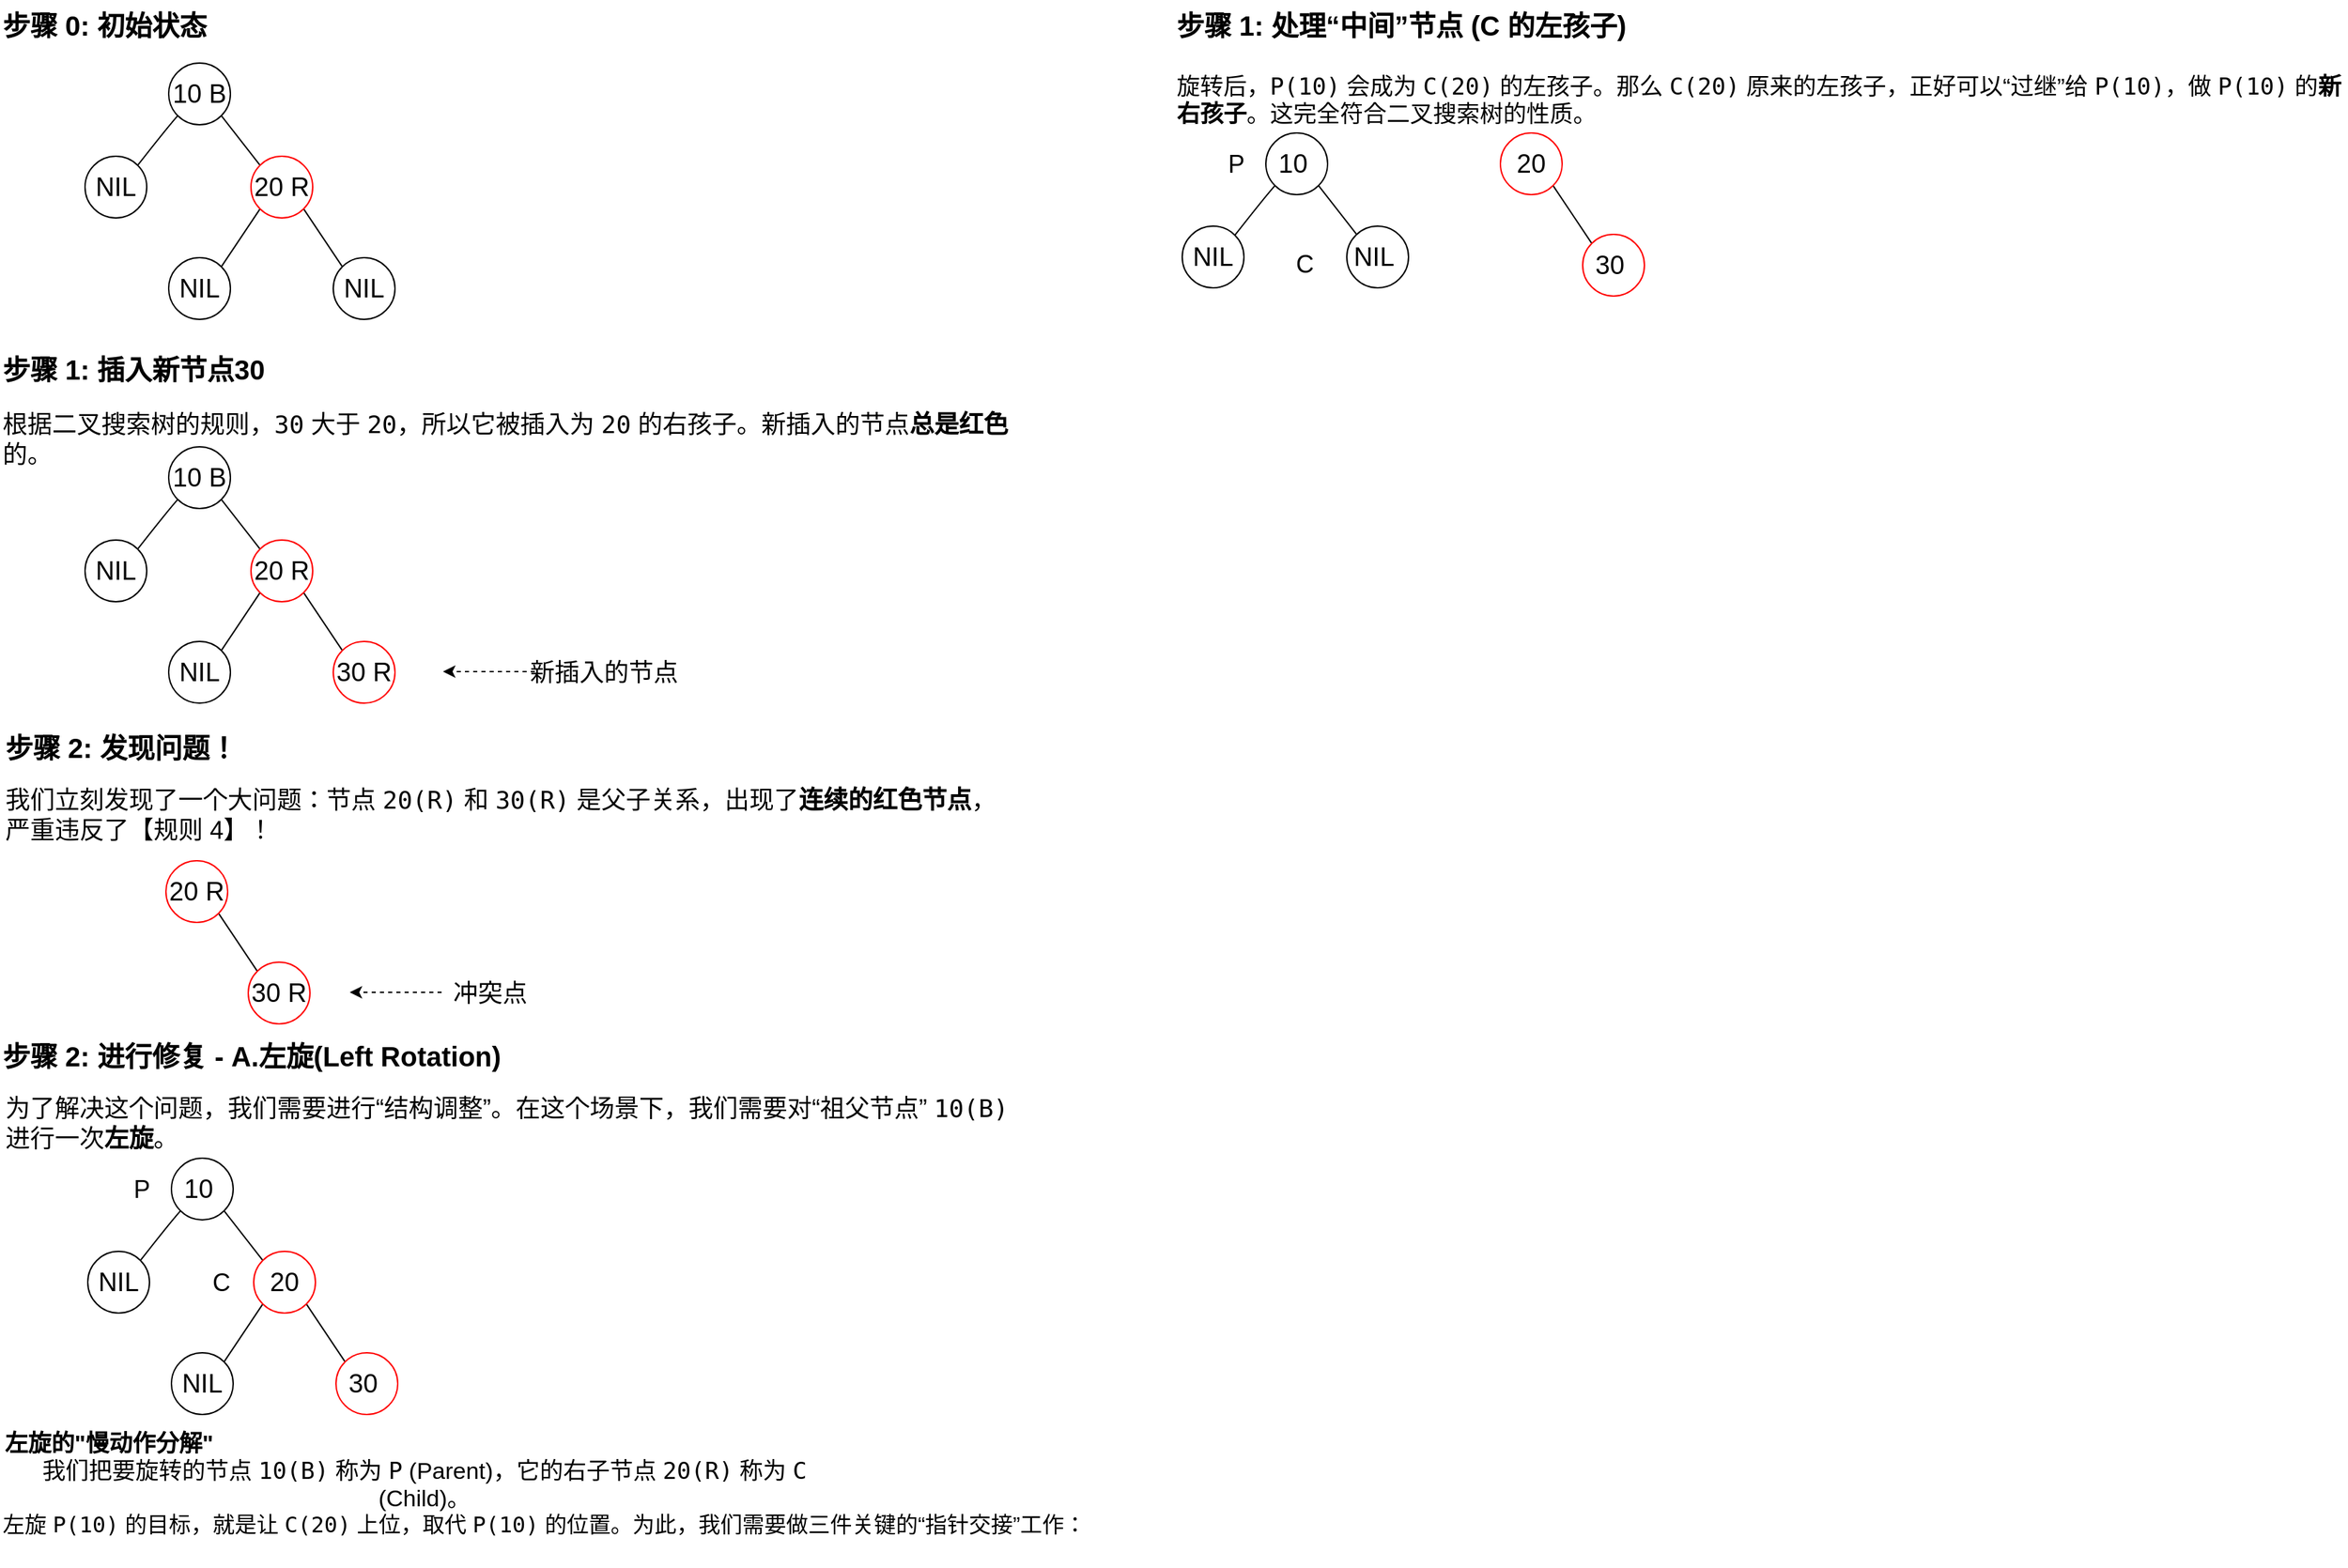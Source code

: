 <mxfile version="28.2.0">
  <diagram name="Page-1" id="nHJEmuUAwTtRUE0Qn9wt">
    <mxGraphModel dx="1536" dy="1067" grid="0" gridSize="10" guides="1" tooltips="1" connect="1" arrows="1" fold="1" page="0" pageScale="1" pageWidth="1920" pageHeight="1200" math="0" shadow="0">
      <root>
        <mxCell id="0" />
        <mxCell id="1" parent="0" />
        <mxCell id="6BaBqDEFsrnQINso-Ywb-1" style="rounded=0;orthogonalLoop=1;jettySize=auto;html=1;exitX=0;exitY=1;exitDx=0;exitDy=0;entryX=1;entryY=0;entryDx=0;entryDy=0;curved=1;strokeColor=default;fillColor=default;endArrow=none;endFill=0;" parent="1" source="6BaBqDEFsrnQINso-Ywb-3" target="6BaBqDEFsrnQINso-Ywb-4" edge="1">
          <mxGeometry relative="1" as="geometry">
            <Array as="points">
              <mxPoint x="196" y="144" />
            </Array>
          </mxGeometry>
        </mxCell>
        <mxCell id="6BaBqDEFsrnQINso-Ywb-2" style="rounded=0;orthogonalLoop=1;jettySize=auto;html=1;exitX=1;exitY=1;exitDx=0;exitDy=0;entryX=0;entryY=0;entryDx=0;entryDy=0;endArrow=none;endFill=0;" parent="1" source="6BaBqDEFsrnQINso-Ywb-3" target="6BaBqDEFsrnQINso-Ywb-5" edge="1">
          <mxGeometry relative="1" as="geometry" />
        </mxCell>
        <mxCell id="6BaBqDEFsrnQINso-Ywb-3" value="10 B" style="ellipse;whiteSpace=wrap;html=1;aspect=fixed;fontSize=19;" parent="1" vertex="1">
          <mxGeometry x="197" y="97" width="45" height="45" as="geometry" />
        </mxCell>
        <mxCell id="6BaBqDEFsrnQINso-Ywb-4" value="NIL" style="ellipse;whiteSpace=wrap;html=1;aspect=fixed;fontSize=19;strokeColor=light-dark(#000000,#EDEDED);" parent="1" vertex="1">
          <mxGeometry x="136" y="165" width="45" height="45" as="geometry" />
        </mxCell>
        <mxCell id="6BaBqDEFsrnQINso-Ywb-9" style="rounded=0;orthogonalLoop=1;jettySize=auto;html=1;exitX=0;exitY=1;exitDx=0;exitDy=0;entryX=1;entryY=0;entryDx=0;entryDy=0;endArrow=none;endFill=0;" parent="1" source="6BaBqDEFsrnQINso-Ywb-5" target="6BaBqDEFsrnQINso-Ywb-8" edge="1">
          <mxGeometry relative="1" as="geometry" />
        </mxCell>
        <mxCell id="6BaBqDEFsrnQINso-Ywb-10" style="rounded=0;orthogonalLoop=1;jettySize=auto;html=1;exitX=1;exitY=1;exitDx=0;exitDy=0;entryX=0;entryY=0;entryDx=0;entryDy=0;endArrow=none;endFill=0;" parent="1" source="6BaBqDEFsrnQINso-Ywb-5" target="6BaBqDEFsrnQINso-Ywb-7" edge="1">
          <mxGeometry relative="1" as="geometry" />
        </mxCell>
        <mxCell id="6BaBqDEFsrnQINso-Ywb-5" value="20 R" style="ellipse;whiteSpace=wrap;html=1;aspect=fixed;fontSize=19;strokeColor=light-dark(#ff0000, #ededed);" parent="1" vertex="1">
          <mxGeometry x="257" y="165" width="45" height="45" as="geometry" />
        </mxCell>
        <mxCell id="6BaBqDEFsrnQINso-Ywb-6" value="步骤 0: 初始状态" style="text;whiteSpace=wrap;html=1;fontSize=20;fontStyle=1" parent="1" vertex="1">
          <mxGeometry x="74" y="51" width="244" height="36" as="geometry" />
        </mxCell>
        <mxCell id="6BaBqDEFsrnQINso-Ywb-7" value="NIL" style="ellipse;whiteSpace=wrap;html=1;aspect=fixed;fontSize=19;strokeColor=light-dark(#000000,#EDEDED);" parent="1" vertex="1">
          <mxGeometry x="317" y="239" width="45" height="45" as="geometry" />
        </mxCell>
        <mxCell id="6BaBqDEFsrnQINso-Ywb-8" value="NIL" style="ellipse;whiteSpace=wrap;html=1;aspect=fixed;fontSize=19;strokeColor=light-dark(#000000,#EDEDED);" parent="1" vertex="1">
          <mxGeometry x="197" y="239" width="45" height="45" as="geometry" />
        </mxCell>
        <mxCell id="6BaBqDEFsrnQINso-Ywb-11" value="步骤 1: 插入新节点30" style="text;whiteSpace=wrap;html=1;fontSize=20;fontStyle=1" parent="1" vertex="1">
          <mxGeometry x="74" y="302" width="244" height="36" as="geometry" />
        </mxCell>
        <mxCell id="6BaBqDEFsrnQINso-Ywb-13" value="根据二叉搜索树的规则，&lt;code&gt;30&lt;/code&gt; 大于 &lt;code&gt;20&lt;/code&gt;，所以它被插入为 &lt;code&gt;20&lt;/code&gt; 的右孩子。新插入的节点&lt;b&gt;总是红色&lt;/b&gt;的。" style="text;whiteSpace=wrap;html=1;fontSize=18;" parent="1" vertex="1">
          <mxGeometry x="74" y="343" width="766" height="36" as="geometry" />
        </mxCell>
        <mxCell id="6BaBqDEFsrnQINso-Ywb-15" style="rounded=0;orthogonalLoop=1;jettySize=auto;html=1;exitX=0;exitY=1;exitDx=0;exitDy=0;entryX=1;entryY=0;entryDx=0;entryDy=0;curved=1;strokeColor=default;fillColor=default;endArrow=none;endFill=0;" parent="1" source="6BaBqDEFsrnQINso-Ywb-17" target="6BaBqDEFsrnQINso-Ywb-18" edge="1">
          <mxGeometry relative="1" as="geometry">
            <Array as="points">
              <mxPoint x="196" y="424" />
            </Array>
          </mxGeometry>
        </mxCell>
        <mxCell id="6BaBqDEFsrnQINso-Ywb-16" style="rounded=0;orthogonalLoop=1;jettySize=auto;html=1;exitX=1;exitY=1;exitDx=0;exitDy=0;entryX=0;entryY=0;entryDx=0;entryDy=0;endArrow=none;endFill=0;" parent="1" source="6BaBqDEFsrnQINso-Ywb-17" target="6BaBqDEFsrnQINso-Ywb-21" edge="1">
          <mxGeometry relative="1" as="geometry" />
        </mxCell>
        <mxCell id="6BaBqDEFsrnQINso-Ywb-17" value="10 B" style="ellipse;whiteSpace=wrap;html=1;aspect=fixed;fontSize=19;" parent="1" vertex="1">
          <mxGeometry x="197" y="377" width="45" height="45" as="geometry" />
        </mxCell>
        <mxCell id="6BaBqDEFsrnQINso-Ywb-18" value="NIL" style="ellipse;whiteSpace=wrap;html=1;aspect=fixed;fontSize=19;strokeColor=light-dark(#000000,#EDEDED);" parent="1" vertex="1">
          <mxGeometry x="136" y="445" width="45" height="45" as="geometry" />
        </mxCell>
        <mxCell id="6BaBqDEFsrnQINso-Ywb-19" style="rounded=0;orthogonalLoop=1;jettySize=auto;html=1;exitX=0;exitY=1;exitDx=0;exitDy=0;entryX=1;entryY=0;entryDx=0;entryDy=0;endArrow=none;endFill=0;" parent="1" source="6BaBqDEFsrnQINso-Ywb-21" target="6BaBqDEFsrnQINso-Ywb-23" edge="1">
          <mxGeometry relative="1" as="geometry" />
        </mxCell>
        <mxCell id="6BaBqDEFsrnQINso-Ywb-20" style="rounded=0;orthogonalLoop=1;jettySize=auto;html=1;exitX=1;exitY=1;exitDx=0;exitDy=0;entryX=0;entryY=0;entryDx=0;entryDy=0;endArrow=none;endFill=0;" parent="1" source="6BaBqDEFsrnQINso-Ywb-21" target="6BaBqDEFsrnQINso-Ywb-22" edge="1">
          <mxGeometry relative="1" as="geometry" />
        </mxCell>
        <mxCell id="6BaBqDEFsrnQINso-Ywb-21" value="20 R" style="ellipse;whiteSpace=wrap;html=1;aspect=fixed;fontSize=19;strokeColor=light-dark(#ff0000, #ededed);" parent="1" vertex="1">
          <mxGeometry x="257" y="445" width="45" height="45" as="geometry" />
        </mxCell>
        <mxCell id="6BaBqDEFsrnQINso-Ywb-22" value="30 R" style="ellipse;whiteSpace=wrap;html=1;aspect=fixed;fontSize=19;strokeColor=light-dark(#ff0000, #EDEDED);" parent="1" vertex="1">
          <mxGeometry x="317" y="519" width="45" height="45" as="geometry" />
        </mxCell>
        <mxCell id="6BaBqDEFsrnQINso-Ywb-23" value="NIL" style="ellipse;whiteSpace=wrap;html=1;aspect=fixed;fontSize=19;strokeColor=light-dark(#000000,#EDEDED);" parent="1" vertex="1">
          <mxGeometry x="197" y="519" width="45" height="45" as="geometry" />
        </mxCell>
        <mxCell id="6BaBqDEFsrnQINso-Ywb-24" value="新插入的节点" style="text;html=1;align=center;verticalAlign=middle;whiteSpace=wrap;rounded=0;fontSize=18;" parent="1" vertex="1">
          <mxGeometry x="454" y="526.5" width="121" height="30" as="geometry" />
        </mxCell>
        <mxCell id="6BaBqDEFsrnQINso-Ywb-25" value="" style="endArrow=classic;html=1;rounded=0;dashed=1;" parent="1" edge="1">
          <mxGeometry width="50" height="50" relative="1" as="geometry">
            <mxPoint x="464" y="541" as="sourcePoint" />
            <mxPoint x="397" y="541" as="targetPoint" />
          </mxGeometry>
        </mxCell>
        <mxCell id="6BaBqDEFsrnQINso-Ywb-26" value="步骤 2: 发现问题！" style="text;whiteSpace=wrap;html=1;fontSize=20;fontStyle=1" parent="1" vertex="1">
          <mxGeometry x="76" y="578" width="190" height="36" as="geometry" />
        </mxCell>
        <mxCell id="6BaBqDEFsrnQINso-Ywb-27" value="我们立刻发现了一个大问题：节点 &lt;code&gt;20(R)&lt;/code&gt; 和 &lt;code&gt;30(R)&lt;/code&gt; 是父子关系，出现了&lt;b&gt;连续的红色节点&lt;/b&gt;，严重违反了【规则 4】！" style="text;whiteSpace=wrap;html=1;fontSize=18;" parent="1" vertex="1">
          <mxGeometry x="76" y="617" width="741" height="51" as="geometry" />
        </mxCell>
        <mxCell id="6BaBqDEFsrnQINso-Ywb-28" style="rounded=0;orthogonalLoop=1;jettySize=auto;html=1;exitX=1;exitY=1;exitDx=0;exitDy=0;entryX=0;entryY=0;entryDx=0;entryDy=0;endArrow=none;endFill=0;" parent="1" source="6BaBqDEFsrnQINso-Ywb-29" target="6BaBqDEFsrnQINso-Ywb-30" edge="1">
          <mxGeometry relative="1" as="geometry" />
        </mxCell>
        <mxCell id="6BaBqDEFsrnQINso-Ywb-29" value="20 R" style="ellipse;whiteSpace=wrap;html=1;aspect=fixed;fontSize=19;strokeColor=light-dark(#ff0000, #ededed);" parent="1" vertex="1">
          <mxGeometry x="195" y="679" width="45" height="45" as="geometry" />
        </mxCell>
        <mxCell id="6BaBqDEFsrnQINso-Ywb-30" value="30 R" style="ellipse;whiteSpace=wrap;html=1;aspect=fixed;fontSize=19;strokeColor=light-dark(#ff0000, #EDEDED);" parent="1" vertex="1">
          <mxGeometry x="255" y="753" width="45" height="45" as="geometry" />
        </mxCell>
        <mxCell id="6BaBqDEFsrnQINso-Ywb-31" value="冲突点" style="text;html=1;align=center;verticalAlign=middle;whiteSpace=wrap;rounded=0;fontSize=18;" parent="1" vertex="1">
          <mxGeometry x="386" y="760.5" width="91" height="30" as="geometry" />
        </mxCell>
        <mxCell id="6BaBqDEFsrnQINso-Ywb-32" value="" style="endArrow=classic;html=1;rounded=0;dashed=1;" parent="1" edge="1">
          <mxGeometry width="50" height="50" relative="1" as="geometry">
            <mxPoint x="396" y="775" as="sourcePoint" />
            <mxPoint x="329" y="775" as="targetPoint" />
          </mxGeometry>
        </mxCell>
        <mxCell id="6BaBqDEFsrnQINso-Ywb-33" value="步骤 2: 进行修复 - A.左旋(Left Rotation)" style="text;whiteSpace=wrap;html=1;fontSize=20;fontStyle=1" parent="1" vertex="1">
          <mxGeometry x="74" y="803" width="436" height="36" as="geometry" />
        </mxCell>
        <mxCell id="6BaBqDEFsrnQINso-Ywb-34" value="为了解决这个问题，我们需要进行“结构调整”。在这个场景下，我们需要对“祖父节点” &lt;code&gt;10(B)&lt;/code&gt; 进行一次&lt;b&gt;左旋&lt;/b&gt;。" style="text;whiteSpace=wrap;html=1;fontSize=18;" parent="1" vertex="1">
          <mxGeometry x="76" y="842" width="747" height="51" as="geometry" />
        </mxCell>
        <mxCell id="gFN2gHEbL0fVCTJnLRh3-1" style="rounded=0;orthogonalLoop=1;jettySize=auto;html=1;exitX=0;exitY=1;exitDx=0;exitDy=0;entryX=1;entryY=0;entryDx=0;entryDy=0;curved=1;strokeColor=default;fillColor=default;endArrow=none;endFill=0;" edge="1" parent="1" source="gFN2gHEbL0fVCTJnLRh3-3" target="gFN2gHEbL0fVCTJnLRh3-4">
          <mxGeometry relative="1" as="geometry">
            <Array as="points">
              <mxPoint x="198" y="943" />
            </Array>
          </mxGeometry>
        </mxCell>
        <mxCell id="gFN2gHEbL0fVCTJnLRh3-2" style="rounded=0;orthogonalLoop=1;jettySize=auto;html=1;exitX=1;exitY=1;exitDx=0;exitDy=0;entryX=0;entryY=0;entryDx=0;entryDy=0;endArrow=none;endFill=0;" edge="1" parent="1" source="gFN2gHEbL0fVCTJnLRh3-3" target="gFN2gHEbL0fVCTJnLRh3-7">
          <mxGeometry relative="1" as="geometry" />
        </mxCell>
        <mxCell id="gFN2gHEbL0fVCTJnLRh3-3" value="10&amp;nbsp;" style="ellipse;whiteSpace=wrap;html=1;aspect=fixed;fontSize=19;" vertex="1" parent="1">
          <mxGeometry x="199" y="896" width="45" height="45" as="geometry" />
        </mxCell>
        <mxCell id="gFN2gHEbL0fVCTJnLRh3-4" value="NIL" style="ellipse;whiteSpace=wrap;html=1;aspect=fixed;fontSize=19;strokeColor=light-dark(#000000,#EDEDED);" vertex="1" parent="1">
          <mxGeometry x="138" y="964" width="45" height="45" as="geometry" />
        </mxCell>
        <mxCell id="gFN2gHEbL0fVCTJnLRh3-5" style="rounded=0;orthogonalLoop=1;jettySize=auto;html=1;exitX=0;exitY=1;exitDx=0;exitDy=0;entryX=1;entryY=0;entryDx=0;entryDy=0;endArrow=none;endFill=0;" edge="1" parent="1" source="gFN2gHEbL0fVCTJnLRh3-7" target="gFN2gHEbL0fVCTJnLRh3-9">
          <mxGeometry relative="1" as="geometry" />
        </mxCell>
        <mxCell id="gFN2gHEbL0fVCTJnLRh3-6" style="rounded=0;orthogonalLoop=1;jettySize=auto;html=1;exitX=1;exitY=1;exitDx=0;exitDy=0;entryX=0;entryY=0;entryDx=0;entryDy=0;endArrow=none;endFill=0;" edge="1" parent="1" source="gFN2gHEbL0fVCTJnLRh3-7" target="gFN2gHEbL0fVCTJnLRh3-8">
          <mxGeometry relative="1" as="geometry" />
        </mxCell>
        <mxCell id="gFN2gHEbL0fVCTJnLRh3-7" value="20" style="ellipse;whiteSpace=wrap;html=1;aspect=fixed;fontSize=19;strokeColor=light-dark(#ff0000, #ededed);" vertex="1" parent="1">
          <mxGeometry x="259" y="964" width="45" height="45" as="geometry" />
        </mxCell>
        <mxCell id="gFN2gHEbL0fVCTJnLRh3-8" value="30&amp;nbsp;" style="ellipse;whiteSpace=wrap;html=1;aspect=fixed;fontSize=19;strokeColor=light-dark(#ff0000, #EDEDED);" vertex="1" parent="1">
          <mxGeometry x="319" y="1038" width="45" height="45" as="geometry" />
        </mxCell>
        <mxCell id="gFN2gHEbL0fVCTJnLRh3-9" value="NIL" style="ellipse;whiteSpace=wrap;html=1;aspect=fixed;fontSize=19;strokeColor=light-dark(#000000,#EDEDED);" vertex="1" parent="1">
          <mxGeometry x="199" y="1038" width="45" height="45" as="geometry" />
        </mxCell>
        <mxCell id="gFN2gHEbL0fVCTJnLRh3-10" value="P" style="text;html=1;align=center;verticalAlign=middle;whiteSpace=wrap;rounded=0;fontSize=18;" vertex="1" parent="1">
          <mxGeometry x="158" y="906.5" width="39" height="24" as="geometry" />
        </mxCell>
        <mxCell id="gFN2gHEbL0fVCTJnLRh3-11" value="C" style="text;html=1;align=center;verticalAlign=middle;whiteSpace=wrap;rounded=0;fontSize=18;" vertex="1" parent="1">
          <mxGeometry x="216" y="974.5" width="39" height="24" as="geometry" />
        </mxCell>
        <mxCell id="gFN2gHEbL0fVCTJnLRh3-13" value="左旋的&quot;慢动作分解&quot;" style="text;html=1;align=center;verticalAlign=middle;whiteSpace=wrap;rounded=0;fontSize=17;fontStyle=1" vertex="1" parent="1">
          <mxGeometry x="74" y="1092" width="159" height="26" as="geometry" />
        </mxCell>
        <mxCell id="gFN2gHEbL0fVCTJnLRh3-14" value="我们把要旋转的节点 &lt;code&gt;10(B)&lt;/code&gt; 称为 &lt;code&gt;P&lt;/code&gt; (Parent)，它的右子节点 &lt;code&gt;20(R)&lt;/code&gt; 称为 &lt;code&gt;C&lt;/code&gt; (Child)。" style="text;html=1;align=center;verticalAlign=middle;whiteSpace=wrap;rounded=0;fontSize=17;" vertex="1" parent="1">
          <mxGeometry x="74" y="1121" width="619" height="26" as="geometry" />
        </mxCell>
        <mxCell id="gFN2gHEbL0fVCTJnLRh3-16" value="左旋 &lt;code&gt;P(10)&lt;/code&gt; 的目标，就是让 &lt;code&gt;C(20)&lt;/code&gt; 上位，取代 &lt;code&gt;P(10)&lt;/code&gt; 的位置。为此，我们需要做三件关键的“指针交接”工作：" style="text;whiteSpace=wrap;html=1;fontSize=16;" vertex="1" parent="1">
          <mxGeometry x="74" y="1147" width="827" height="47" as="geometry" />
        </mxCell>
        <mxCell id="gFN2gHEbL0fVCTJnLRh3-18" value="步骤 1: 处理“中间”节点 (C 的左孩子)" style="text;whiteSpace=wrap;html=1;fontSize=20;fontStyle=1" vertex="1" parent="1">
          <mxGeometry x="930" y="51" width="335" height="36" as="geometry" />
        </mxCell>
        <mxCell id="gFN2gHEbL0fVCTJnLRh3-19" value="旋转后，&lt;code&gt;P(10)&lt;/code&gt; 会成为 &lt;code&gt;C(20)&lt;/code&gt; 的左孩子。那么 &lt;code&gt;C(20)&lt;/code&gt; 原来的左孩子，正好可以“过继”给 &lt;code&gt;P(10)&lt;/code&gt;，做 &lt;code&gt;P(10)&lt;/code&gt; 的&lt;b&gt;新右孩子&lt;/b&gt;。这完全符合二叉搜索树的性质。" style="text;whiteSpace=wrap;html=1;fontSize=17;" vertex="1" parent="1">
          <mxGeometry x="930" y="97" width="855" height="51" as="geometry" />
        </mxCell>
        <mxCell id="gFN2gHEbL0fVCTJnLRh3-20" style="rounded=0;orthogonalLoop=1;jettySize=auto;html=1;exitX=0;exitY=1;exitDx=0;exitDy=0;entryX=1;entryY=0;entryDx=0;entryDy=0;curved=1;strokeColor=default;fillColor=default;endArrow=none;endFill=0;" edge="1" parent="1" source="gFN2gHEbL0fVCTJnLRh3-22" target="gFN2gHEbL0fVCTJnLRh3-23">
          <mxGeometry relative="1" as="geometry">
            <Array as="points">
              <mxPoint x="996" y="195" />
            </Array>
          </mxGeometry>
        </mxCell>
        <mxCell id="gFN2gHEbL0fVCTJnLRh3-21" style="rounded=0;orthogonalLoop=1;jettySize=auto;html=1;exitX=1;exitY=1;exitDx=0;exitDy=0;entryX=0;entryY=0;entryDx=0;entryDy=0;endArrow=none;endFill=0;" edge="1" parent="1" source="gFN2gHEbL0fVCTJnLRh3-22">
          <mxGeometry relative="1" as="geometry">
            <mxPoint x="1063.59" y="222.59" as="targetPoint" />
          </mxGeometry>
        </mxCell>
        <mxCell id="gFN2gHEbL0fVCTJnLRh3-22" value="10&amp;nbsp;" style="ellipse;whiteSpace=wrap;html=1;aspect=fixed;fontSize=19;" vertex="1" parent="1">
          <mxGeometry x="997" y="148" width="45" height="45" as="geometry" />
        </mxCell>
        <mxCell id="gFN2gHEbL0fVCTJnLRh3-23" value="NIL" style="ellipse;whiteSpace=wrap;html=1;aspect=fixed;fontSize=19;strokeColor=light-dark(#000000,#EDEDED);" vertex="1" parent="1">
          <mxGeometry x="936" y="216" width="45" height="45" as="geometry" />
        </mxCell>
        <mxCell id="gFN2gHEbL0fVCTJnLRh3-29" value="P" style="text;html=1;align=center;verticalAlign=middle;whiteSpace=wrap;rounded=0;fontSize=18;" vertex="1" parent="1">
          <mxGeometry x="956" y="158.5" width="39" height="24" as="geometry" />
        </mxCell>
        <mxCell id="gFN2gHEbL0fVCTJnLRh3-30" value="C" style="text;html=1;align=center;verticalAlign=middle;whiteSpace=wrap;rounded=0;fontSize=18;" vertex="1" parent="1">
          <mxGeometry x="1006" y="232" width="39" height="24" as="geometry" />
        </mxCell>
        <mxCell id="gFN2gHEbL0fVCTJnLRh3-31" style="rounded=0;orthogonalLoop=1;jettySize=auto;html=1;exitX=1;exitY=1;exitDx=0;exitDy=0;entryX=0;entryY=0;entryDx=0;entryDy=0;endArrow=none;endFill=0;" edge="1" parent="1" source="gFN2gHEbL0fVCTJnLRh3-32" target="gFN2gHEbL0fVCTJnLRh3-33">
          <mxGeometry relative="1" as="geometry" />
        </mxCell>
        <mxCell id="gFN2gHEbL0fVCTJnLRh3-32" value="20" style="ellipse;whiteSpace=wrap;html=1;aspect=fixed;fontSize=19;strokeColor=light-dark(#ff0000, #ededed);" vertex="1" parent="1">
          <mxGeometry x="1168" y="148" width="45" height="45" as="geometry" />
        </mxCell>
        <mxCell id="gFN2gHEbL0fVCTJnLRh3-33" value="30&amp;nbsp;" style="ellipse;whiteSpace=wrap;html=1;aspect=fixed;fontSize=19;strokeColor=light-dark(#ff0000, #EDEDED);" vertex="1" parent="1">
          <mxGeometry x="1228" y="222" width="45" height="45" as="geometry" />
        </mxCell>
        <mxCell id="gFN2gHEbL0fVCTJnLRh3-34" value="NIL&amp;nbsp;" style="ellipse;whiteSpace=wrap;html=1;aspect=fixed;fontSize=19;strokeColor=light-dark(#000000,#EDEDED);" vertex="1" parent="1">
          <mxGeometry x="1056" y="216" width="45" height="45" as="geometry" />
        </mxCell>
      </root>
    </mxGraphModel>
  </diagram>
</mxfile>
